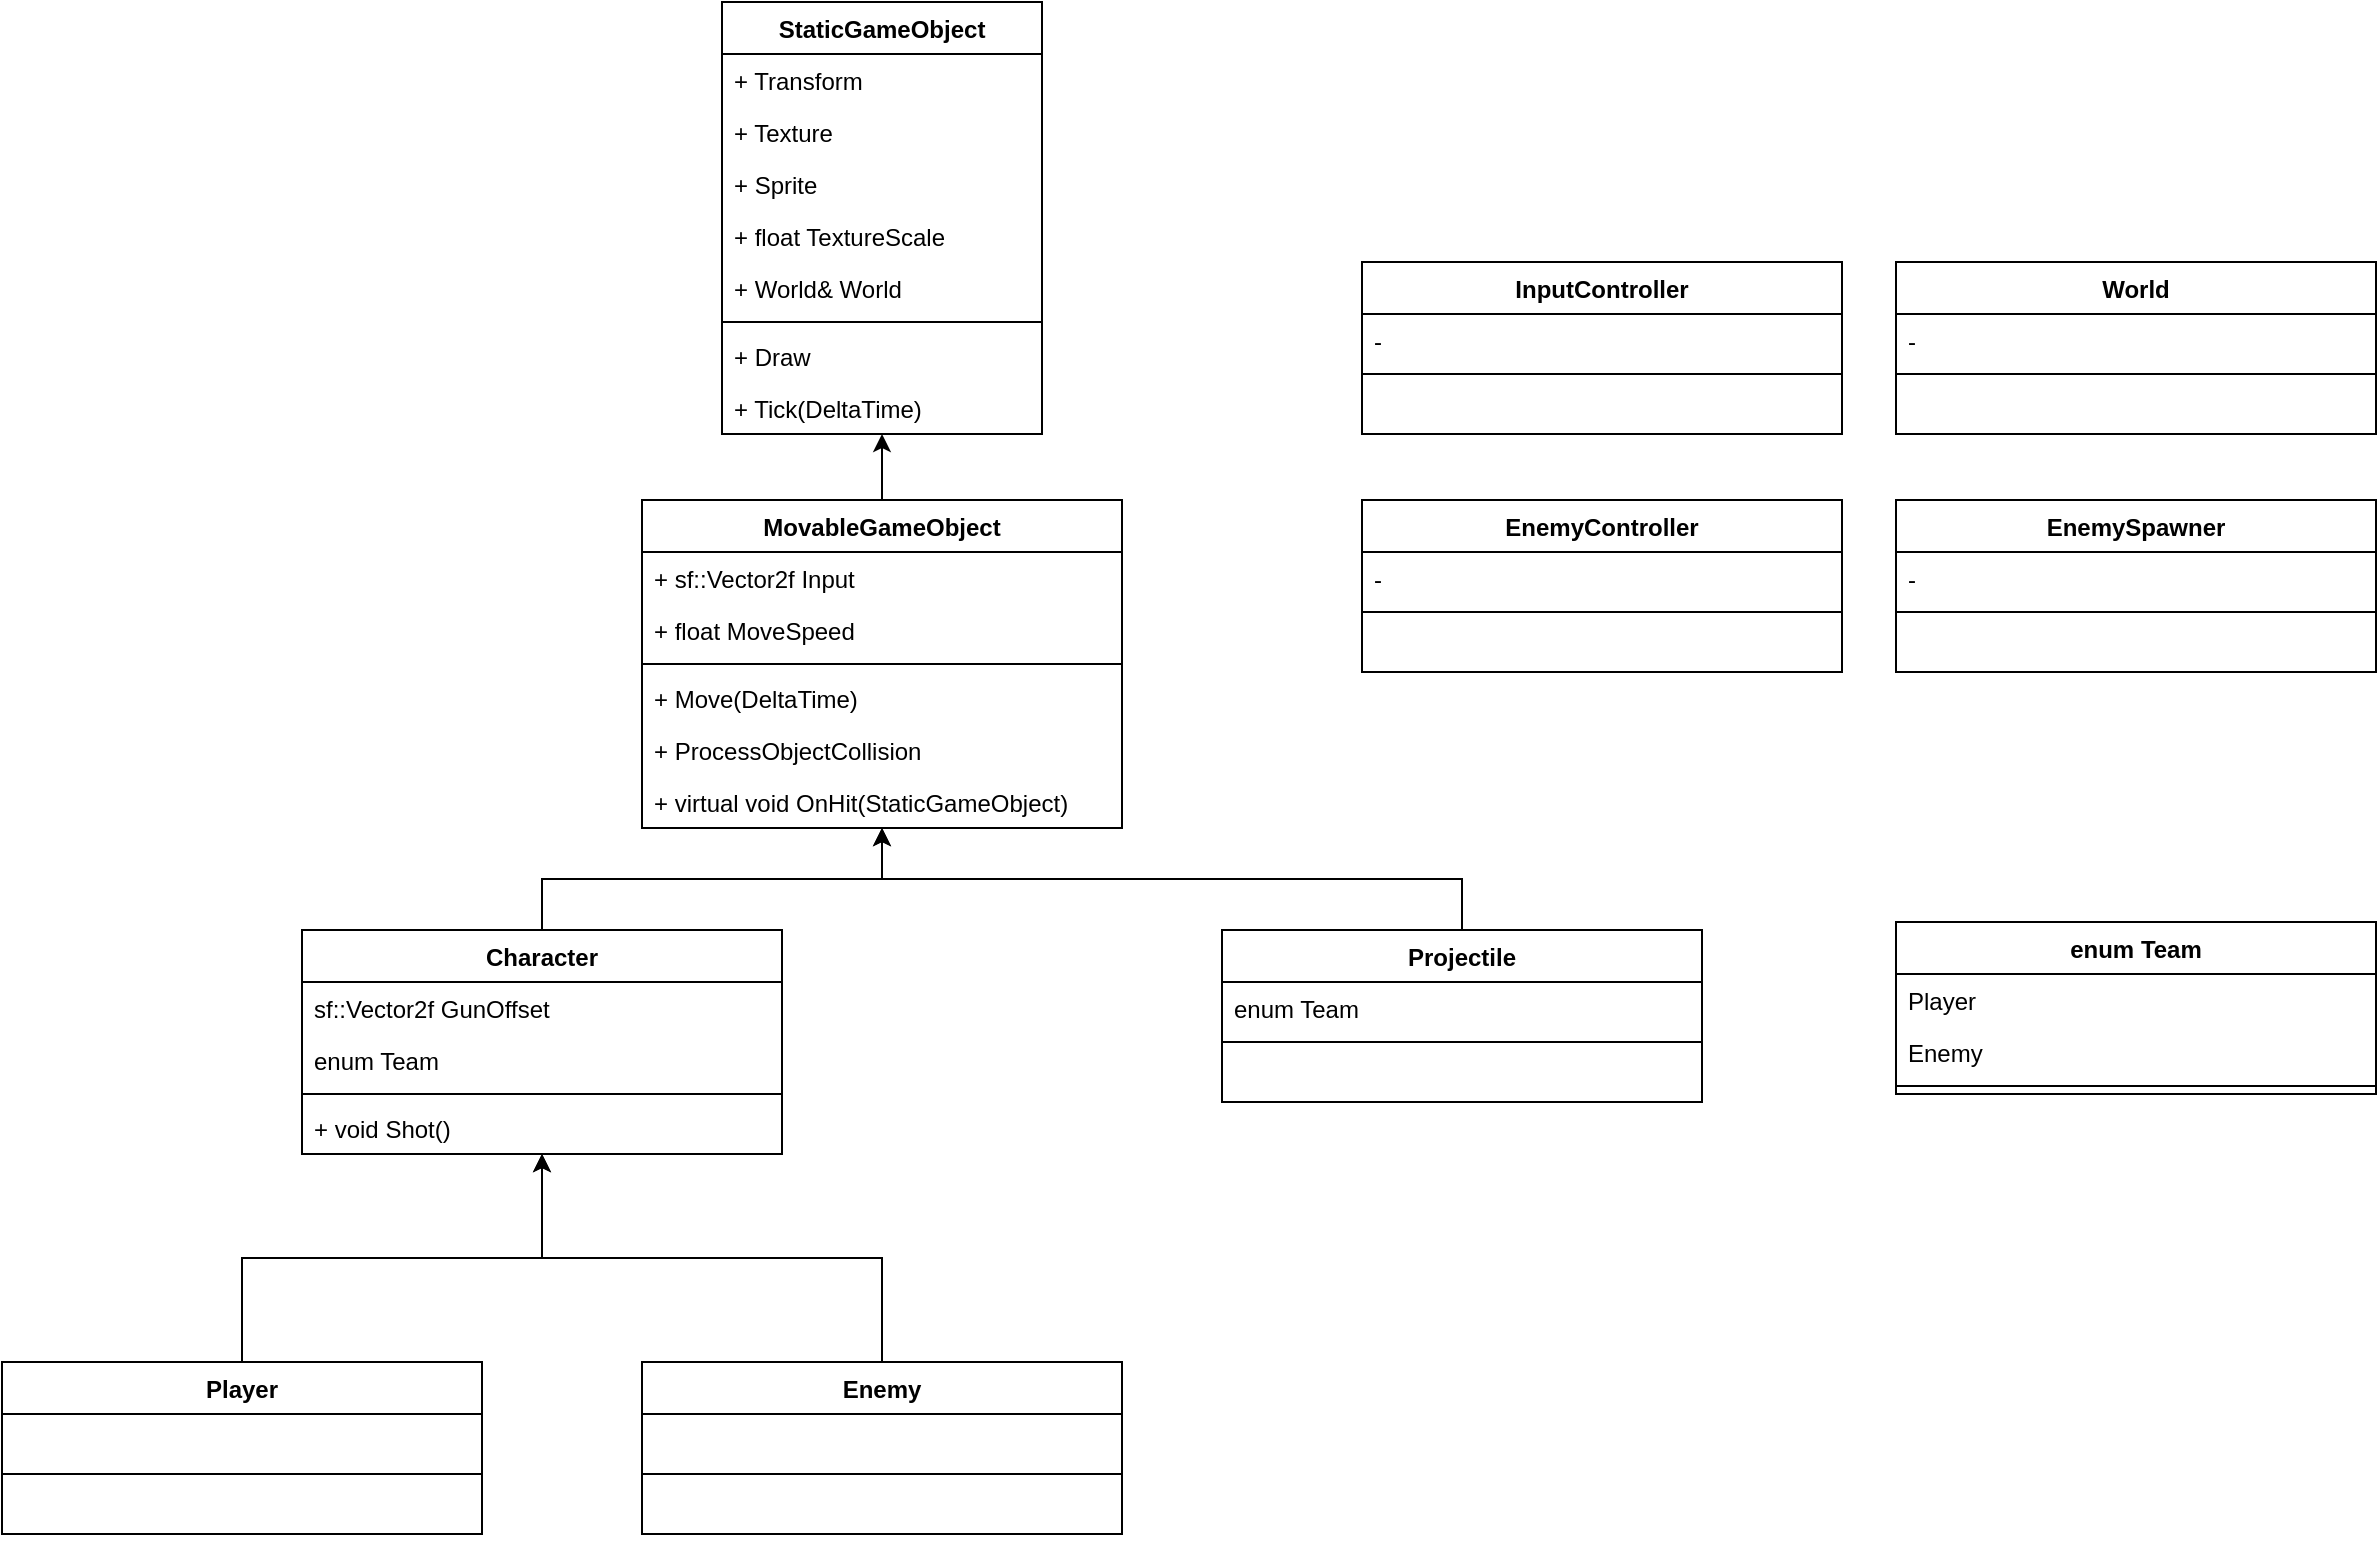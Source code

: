 <mxfile version="20.2.5" type="device"><diagram id="jsfJAUQ5mF4hlYMZFJCF" name="Страница 1"><mxGraphModel dx="2249" dy="832" grid="1" gridSize="10" guides="1" tooltips="1" connect="1" arrows="1" fold="1" page="1" pageScale="1" pageWidth="827" pageHeight="1169" math="0" shadow="0"><root><mxCell id="0"/><mxCell id="1" parent="0"/><mxCell id="xPgrrY9uWusGiTQFpaRA-1" value="StaticGameObject" style="swimlane;fontStyle=1;align=center;verticalAlign=top;childLayout=stackLayout;horizontal=1;startSize=26;horizontalStack=0;resizeParent=1;resizeParentMax=0;resizeLast=0;collapsible=1;marginBottom=0;" vertex="1" parent="1"><mxGeometry x="240" y="120" width="160" height="216" as="geometry"/></mxCell><mxCell id="xPgrrY9uWusGiTQFpaRA-2" value="+ Transform" style="text;strokeColor=none;fillColor=none;align=left;verticalAlign=top;spacingLeft=4;spacingRight=4;overflow=hidden;rotatable=0;points=[[0,0.5],[1,0.5]];portConstraint=eastwest;" vertex="1" parent="xPgrrY9uWusGiTQFpaRA-1"><mxGeometry y="26" width="160" height="26" as="geometry"/></mxCell><mxCell id="xPgrrY9uWusGiTQFpaRA-5" value="+ Texture" style="text;strokeColor=none;fillColor=none;align=left;verticalAlign=top;spacingLeft=4;spacingRight=4;overflow=hidden;rotatable=0;points=[[0,0.5],[1,0.5]];portConstraint=eastwest;" vertex="1" parent="xPgrrY9uWusGiTQFpaRA-1"><mxGeometry y="52" width="160" height="26" as="geometry"/></mxCell><mxCell id="xPgrrY9uWusGiTQFpaRA-6" value="+ Sprite" style="text;strokeColor=none;fillColor=none;align=left;verticalAlign=top;spacingLeft=4;spacingRight=4;overflow=hidden;rotatable=0;points=[[0,0.5],[1,0.5]];portConstraint=eastwest;" vertex="1" parent="xPgrrY9uWusGiTQFpaRA-1"><mxGeometry y="78" width="160" height="26" as="geometry"/></mxCell><mxCell id="xPgrrY9uWusGiTQFpaRA-7" value="+ float TextureScale" style="text;strokeColor=none;fillColor=none;align=left;verticalAlign=top;spacingLeft=4;spacingRight=4;overflow=hidden;rotatable=0;points=[[0,0.5],[1,0.5]];portConstraint=eastwest;" vertex="1" parent="xPgrrY9uWusGiTQFpaRA-1"><mxGeometry y="104" width="160" height="26" as="geometry"/></mxCell><mxCell id="xPgrrY9uWusGiTQFpaRA-9" value="+ World&amp; World" style="text;strokeColor=none;fillColor=none;align=left;verticalAlign=top;spacingLeft=4;spacingRight=4;overflow=hidden;rotatable=0;points=[[0,0.5],[1,0.5]];portConstraint=eastwest;" vertex="1" parent="xPgrrY9uWusGiTQFpaRA-1"><mxGeometry y="130" width="160" height="26" as="geometry"/></mxCell><mxCell id="xPgrrY9uWusGiTQFpaRA-3" value="" style="line;strokeWidth=1;fillColor=none;align=left;verticalAlign=middle;spacingTop=-1;spacingLeft=3;spacingRight=3;rotatable=0;labelPosition=right;points=[];portConstraint=eastwest;" vertex="1" parent="xPgrrY9uWusGiTQFpaRA-1"><mxGeometry y="156" width="160" height="8" as="geometry"/></mxCell><mxCell id="xPgrrY9uWusGiTQFpaRA-4" value="+ Draw" style="text;strokeColor=none;fillColor=none;align=left;verticalAlign=top;spacingLeft=4;spacingRight=4;overflow=hidden;rotatable=0;points=[[0,0.5],[1,0.5]];portConstraint=eastwest;" vertex="1" parent="xPgrrY9uWusGiTQFpaRA-1"><mxGeometry y="164" width="160" height="26" as="geometry"/></mxCell><mxCell id="xPgrrY9uWusGiTQFpaRA-8" value="+ Tick(DeltaTime)" style="text;strokeColor=none;fillColor=none;align=left;verticalAlign=top;spacingLeft=4;spacingRight=4;overflow=hidden;rotatable=0;points=[[0,0.5],[1,0.5]];portConstraint=eastwest;" vertex="1" parent="xPgrrY9uWusGiTQFpaRA-1"><mxGeometry y="190" width="160" height="26" as="geometry"/></mxCell><mxCell id="xPgrrY9uWusGiTQFpaRA-22" style="edgeStyle=orthogonalEdgeStyle;rounded=0;orthogonalLoop=1;jettySize=auto;html=1;exitX=0.5;exitY=0;exitDx=0;exitDy=0;" edge="1" parent="1" source="xPgrrY9uWusGiTQFpaRA-10" target="xPgrrY9uWusGiTQFpaRA-1"><mxGeometry relative="1" as="geometry"/></mxCell><mxCell id="xPgrrY9uWusGiTQFpaRA-10" value="MovableGameObject" style="swimlane;fontStyle=1;align=center;verticalAlign=top;childLayout=stackLayout;horizontal=1;startSize=26;horizontalStack=0;resizeParent=1;resizeParentMax=0;resizeLast=0;collapsible=1;marginBottom=0;" vertex="1" parent="1"><mxGeometry x="200" y="369" width="240" height="164" as="geometry"/></mxCell><mxCell id="xPgrrY9uWusGiTQFpaRA-13" value="+ sf::Vector2f Input" style="text;strokeColor=none;fillColor=none;align=left;verticalAlign=top;spacingLeft=4;spacingRight=4;overflow=hidden;rotatable=0;points=[[0,0.5],[1,0.5]];portConstraint=eastwest;" vertex="1" parent="xPgrrY9uWusGiTQFpaRA-10"><mxGeometry y="26" width="240" height="26" as="geometry"/></mxCell><mxCell id="xPgrrY9uWusGiTQFpaRA-14" value="+ float MoveSpeed" style="text;strokeColor=none;fillColor=none;align=left;verticalAlign=top;spacingLeft=4;spacingRight=4;overflow=hidden;rotatable=0;points=[[0,0.5],[1,0.5]];portConstraint=eastwest;" vertex="1" parent="xPgrrY9uWusGiTQFpaRA-10"><mxGeometry y="52" width="240" height="26" as="geometry"/></mxCell><mxCell id="xPgrrY9uWusGiTQFpaRA-16" value="" style="line;strokeWidth=1;fillColor=none;align=left;verticalAlign=middle;spacingTop=-1;spacingLeft=3;spacingRight=3;rotatable=0;labelPosition=right;points=[];portConstraint=eastwest;" vertex="1" parent="xPgrrY9uWusGiTQFpaRA-10"><mxGeometry y="78" width="240" height="8" as="geometry"/></mxCell><mxCell id="xPgrrY9uWusGiTQFpaRA-19" value="+ Move(DeltaTime)" style="text;strokeColor=none;fillColor=none;align=left;verticalAlign=top;spacingLeft=4;spacingRight=4;overflow=hidden;rotatable=0;points=[[0,0.5],[1,0.5]];portConstraint=eastwest;" vertex="1" parent="xPgrrY9uWusGiTQFpaRA-10"><mxGeometry y="86" width="240" height="26" as="geometry"/></mxCell><mxCell id="xPgrrY9uWusGiTQFpaRA-20" value="+ ProcessObjectCollision" style="text;strokeColor=none;fillColor=none;align=left;verticalAlign=top;spacingLeft=4;spacingRight=4;overflow=hidden;rotatable=0;points=[[0,0.5],[1,0.5]];portConstraint=eastwest;" vertex="1" parent="xPgrrY9uWusGiTQFpaRA-10"><mxGeometry y="112" width="240" height="26" as="geometry"/></mxCell><mxCell id="xPgrrY9uWusGiTQFpaRA-21" value="+ virtual void OnHit(StaticGameObject)" style="text;strokeColor=none;fillColor=none;align=left;verticalAlign=top;spacingLeft=4;spacingRight=4;overflow=hidden;rotatable=0;points=[[0,0.5],[1,0.5]];portConstraint=eastwest;" vertex="1" parent="xPgrrY9uWusGiTQFpaRA-10"><mxGeometry y="138" width="240" height="26" as="geometry"/></mxCell><mxCell id="xPgrrY9uWusGiTQFpaRA-30" style="edgeStyle=orthogonalEdgeStyle;rounded=0;orthogonalLoop=1;jettySize=auto;html=1;exitX=0.5;exitY=0;exitDx=0;exitDy=0;" edge="1" parent="1" source="xPgrrY9uWusGiTQFpaRA-23" target="xPgrrY9uWusGiTQFpaRA-41"><mxGeometry relative="1" as="geometry"/></mxCell><mxCell id="xPgrrY9uWusGiTQFpaRA-23" value="Player" style="swimlane;fontStyle=1;align=center;verticalAlign=top;childLayout=stackLayout;horizontal=1;startSize=26;horizontalStack=0;resizeParent=1;resizeParentMax=0;resizeLast=0;collapsible=1;marginBottom=0;" vertex="1" parent="1"><mxGeometry x="-120" y="800" width="240" height="86" as="geometry"/></mxCell><mxCell id="xPgrrY9uWusGiTQFpaRA-25" value=" " style="text;strokeColor=none;fillColor=none;align=left;verticalAlign=top;spacingLeft=4;spacingRight=4;overflow=hidden;rotatable=0;points=[[0,0.5],[1,0.5]];portConstraint=eastwest;" vertex="1" parent="xPgrrY9uWusGiTQFpaRA-23"><mxGeometry y="26" width="240" height="26" as="geometry"/></mxCell><mxCell id="xPgrrY9uWusGiTQFpaRA-26" value="" style="line;strokeWidth=1;fillColor=none;align=left;verticalAlign=middle;spacingTop=-1;spacingLeft=3;spacingRight=3;rotatable=0;labelPosition=right;points=[];portConstraint=eastwest;" vertex="1" parent="xPgrrY9uWusGiTQFpaRA-23"><mxGeometry y="52" width="240" height="8" as="geometry"/></mxCell><mxCell id="xPgrrY9uWusGiTQFpaRA-27" value=" " style="text;strokeColor=none;fillColor=none;align=left;verticalAlign=top;spacingLeft=4;spacingRight=4;overflow=hidden;rotatable=0;points=[[0,0.5],[1,0.5]];portConstraint=eastwest;" vertex="1" parent="xPgrrY9uWusGiTQFpaRA-23"><mxGeometry y="60" width="240" height="26" as="geometry"/></mxCell><mxCell id="xPgrrY9uWusGiTQFpaRA-35" style="edgeStyle=orthogonalEdgeStyle;rounded=0;orthogonalLoop=1;jettySize=auto;html=1;exitX=0.5;exitY=0;exitDx=0;exitDy=0;" edge="1" parent="1" source="xPgrrY9uWusGiTQFpaRA-31" target="xPgrrY9uWusGiTQFpaRA-41"><mxGeometry relative="1" as="geometry"/></mxCell><mxCell id="xPgrrY9uWusGiTQFpaRA-31" value="Enemy" style="swimlane;fontStyle=1;align=center;verticalAlign=top;childLayout=stackLayout;horizontal=1;startSize=26;horizontalStack=0;resizeParent=1;resizeParentMax=0;resizeLast=0;collapsible=1;marginBottom=0;" vertex="1" parent="1"><mxGeometry x="200" y="800" width="240" height="86" as="geometry"/></mxCell><mxCell id="xPgrrY9uWusGiTQFpaRA-32" value=" " style="text;strokeColor=none;fillColor=none;align=left;verticalAlign=top;spacingLeft=4;spacingRight=4;overflow=hidden;rotatable=0;points=[[0,0.5],[1,0.5]];portConstraint=eastwest;" vertex="1" parent="xPgrrY9uWusGiTQFpaRA-31"><mxGeometry y="26" width="240" height="26" as="geometry"/></mxCell><mxCell id="xPgrrY9uWusGiTQFpaRA-33" value="" style="line;strokeWidth=1;fillColor=none;align=left;verticalAlign=middle;spacingTop=-1;spacingLeft=3;spacingRight=3;rotatable=0;labelPosition=right;points=[];portConstraint=eastwest;" vertex="1" parent="xPgrrY9uWusGiTQFpaRA-31"><mxGeometry y="52" width="240" height="8" as="geometry"/></mxCell><mxCell id="xPgrrY9uWusGiTQFpaRA-34" value=" " style="text;strokeColor=none;fillColor=none;align=left;verticalAlign=top;spacingLeft=4;spacingRight=4;overflow=hidden;rotatable=0;points=[[0,0.5],[1,0.5]];portConstraint=eastwest;" vertex="1" parent="xPgrrY9uWusGiTQFpaRA-31"><mxGeometry y="60" width="240" height="26" as="geometry"/></mxCell><mxCell id="xPgrrY9uWusGiTQFpaRA-40" style="edgeStyle=orthogonalEdgeStyle;rounded=0;orthogonalLoop=1;jettySize=auto;html=1;exitX=0.5;exitY=0;exitDx=0;exitDy=0;" edge="1" parent="1" source="xPgrrY9uWusGiTQFpaRA-36" target="xPgrrY9uWusGiTQFpaRA-10"><mxGeometry relative="1" as="geometry"><mxPoint x="460" y="550" as="targetPoint"/></mxGeometry></mxCell><mxCell id="xPgrrY9uWusGiTQFpaRA-36" value="Projectile" style="swimlane;fontStyle=1;align=center;verticalAlign=top;childLayout=stackLayout;horizontal=1;startSize=26;horizontalStack=0;resizeParent=1;resizeParentMax=0;resizeLast=0;collapsible=1;marginBottom=0;" vertex="1" parent="1"><mxGeometry x="490" y="584" width="240" height="86" as="geometry"/></mxCell><mxCell id="xPgrrY9uWusGiTQFpaRA-37" value="enum Team" style="text;strokeColor=none;fillColor=none;align=left;verticalAlign=top;spacingLeft=4;spacingRight=4;overflow=hidden;rotatable=0;points=[[0,0.5],[1,0.5]];portConstraint=eastwest;" vertex="1" parent="xPgrrY9uWusGiTQFpaRA-36"><mxGeometry y="26" width="240" height="26" as="geometry"/></mxCell><mxCell id="xPgrrY9uWusGiTQFpaRA-38" value="" style="line;strokeWidth=1;fillColor=none;align=left;verticalAlign=middle;spacingTop=-1;spacingLeft=3;spacingRight=3;rotatable=0;labelPosition=right;points=[];portConstraint=eastwest;" vertex="1" parent="xPgrrY9uWusGiTQFpaRA-36"><mxGeometry y="52" width="240" height="8" as="geometry"/></mxCell><mxCell id="xPgrrY9uWusGiTQFpaRA-39" value=" " style="text;strokeColor=none;fillColor=none;align=left;verticalAlign=top;spacingLeft=4;spacingRight=4;overflow=hidden;rotatable=0;points=[[0,0.5],[1,0.5]];portConstraint=eastwest;" vertex="1" parent="xPgrrY9uWusGiTQFpaRA-36"><mxGeometry y="60" width="240" height="26" as="geometry"/></mxCell><mxCell id="xPgrrY9uWusGiTQFpaRA-45" style="edgeStyle=orthogonalEdgeStyle;rounded=0;orthogonalLoop=1;jettySize=auto;html=1;exitX=0.5;exitY=0;exitDx=0;exitDy=0;" edge="1" parent="1" source="xPgrrY9uWusGiTQFpaRA-41" target="xPgrrY9uWusGiTQFpaRA-10"><mxGeometry relative="1" as="geometry"/></mxCell><mxCell id="xPgrrY9uWusGiTQFpaRA-41" value="Character" style="swimlane;fontStyle=1;align=center;verticalAlign=top;childLayout=stackLayout;horizontal=1;startSize=26;horizontalStack=0;resizeParent=1;resizeParentMax=0;resizeLast=0;collapsible=1;marginBottom=0;" vertex="1" parent="1"><mxGeometry x="30" y="584" width="240" height="112" as="geometry"/></mxCell><mxCell id="xPgrrY9uWusGiTQFpaRA-42" value="sf::Vector2f GunOffset " style="text;strokeColor=none;fillColor=none;align=left;verticalAlign=top;spacingLeft=4;spacingRight=4;overflow=hidden;rotatable=0;points=[[0,0.5],[1,0.5]];portConstraint=eastwest;" vertex="1" parent="xPgrrY9uWusGiTQFpaRA-41"><mxGeometry y="26" width="240" height="26" as="geometry"/></mxCell><mxCell id="xPgrrY9uWusGiTQFpaRA-52" value="enum Team" style="text;strokeColor=none;fillColor=none;align=left;verticalAlign=top;spacingLeft=4;spacingRight=4;overflow=hidden;rotatable=0;points=[[0,0.5],[1,0.5]];portConstraint=eastwest;" vertex="1" parent="xPgrrY9uWusGiTQFpaRA-41"><mxGeometry y="52" width="240" height="26" as="geometry"/></mxCell><mxCell id="xPgrrY9uWusGiTQFpaRA-43" value="" style="line;strokeWidth=1;fillColor=none;align=left;verticalAlign=middle;spacingTop=-1;spacingLeft=3;spacingRight=3;rotatable=0;labelPosition=right;points=[];portConstraint=eastwest;" vertex="1" parent="xPgrrY9uWusGiTQFpaRA-41"><mxGeometry y="78" width="240" height="8" as="geometry"/></mxCell><mxCell id="xPgrrY9uWusGiTQFpaRA-44" value="+ void Shot() " style="text;strokeColor=none;fillColor=none;align=left;verticalAlign=top;spacingLeft=4;spacingRight=4;overflow=hidden;rotatable=0;points=[[0,0.5],[1,0.5]];portConstraint=eastwest;" vertex="1" parent="xPgrrY9uWusGiTQFpaRA-41"><mxGeometry y="86" width="240" height="26" as="geometry"/></mxCell><mxCell id="xPgrrY9uWusGiTQFpaRA-47" value="enum Team" style="swimlane;fontStyle=1;align=center;verticalAlign=top;childLayout=stackLayout;horizontal=1;startSize=26;horizontalStack=0;resizeParent=1;resizeParentMax=0;resizeLast=0;collapsible=1;marginBottom=0;" vertex="1" parent="1"><mxGeometry x="827" y="580" width="240" height="86" as="geometry"/></mxCell><mxCell id="xPgrrY9uWusGiTQFpaRA-48" value="Player " style="text;strokeColor=none;fillColor=none;align=left;verticalAlign=top;spacingLeft=4;spacingRight=4;overflow=hidden;rotatable=0;points=[[0,0.5],[1,0.5]];portConstraint=eastwest;" vertex="1" parent="xPgrrY9uWusGiTQFpaRA-47"><mxGeometry y="26" width="240" height="26" as="geometry"/></mxCell><mxCell id="xPgrrY9uWusGiTQFpaRA-51" value="Enemy" style="text;strokeColor=none;fillColor=none;align=left;verticalAlign=top;spacingLeft=4;spacingRight=4;overflow=hidden;rotatable=0;points=[[0,0.5],[1,0.5]];portConstraint=eastwest;" vertex="1" parent="xPgrrY9uWusGiTQFpaRA-47"><mxGeometry y="52" width="240" height="26" as="geometry"/></mxCell><mxCell id="xPgrrY9uWusGiTQFpaRA-49" value="" style="line;strokeWidth=1;fillColor=none;align=left;verticalAlign=middle;spacingTop=-1;spacingLeft=3;spacingRight=3;rotatable=0;labelPosition=right;points=[];portConstraint=eastwest;" vertex="1" parent="xPgrrY9uWusGiTQFpaRA-47"><mxGeometry y="78" width="240" height="8" as="geometry"/></mxCell><mxCell id="xPgrrY9uWusGiTQFpaRA-58" value="World" style="swimlane;fontStyle=1;align=center;verticalAlign=top;childLayout=stackLayout;horizontal=1;startSize=26;horizontalStack=0;resizeParent=1;resizeParentMax=0;resizeLast=0;collapsible=1;marginBottom=0;" vertex="1" parent="1"><mxGeometry x="827" y="250" width="240" height="86" as="geometry"/></mxCell><mxCell id="xPgrrY9uWusGiTQFpaRA-59" value="-" style="text;strokeColor=none;fillColor=none;align=left;verticalAlign=top;spacingLeft=4;spacingRight=4;overflow=hidden;rotatable=0;points=[[0,0.5],[1,0.5]];portConstraint=eastwest;" vertex="1" parent="xPgrrY9uWusGiTQFpaRA-58"><mxGeometry y="26" width="240" height="26" as="geometry"/></mxCell><mxCell id="xPgrrY9uWusGiTQFpaRA-60" value="" style="line;strokeWidth=1;fillColor=none;align=left;verticalAlign=middle;spacingTop=-1;spacingLeft=3;spacingRight=3;rotatable=0;labelPosition=right;points=[];portConstraint=eastwest;" vertex="1" parent="xPgrrY9uWusGiTQFpaRA-58"><mxGeometry y="52" width="240" height="8" as="geometry"/></mxCell><mxCell id="xPgrrY9uWusGiTQFpaRA-61" value=" " style="text;strokeColor=none;fillColor=none;align=left;verticalAlign=top;spacingLeft=4;spacingRight=4;overflow=hidden;rotatable=0;points=[[0,0.5],[1,0.5]];portConstraint=eastwest;" vertex="1" parent="xPgrrY9uWusGiTQFpaRA-58"><mxGeometry y="60" width="240" height="26" as="geometry"/></mxCell><mxCell id="xPgrrY9uWusGiTQFpaRA-62" value="InputController" style="swimlane;fontStyle=1;align=center;verticalAlign=top;childLayout=stackLayout;horizontal=1;startSize=26;horizontalStack=0;resizeParent=1;resizeParentMax=0;resizeLast=0;collapsible=1;marginBottom=0;" vertex="1" parent="1"><mxGeometry x="560" y="250" width="240" height="86" as="geometry"/></mxCell><mxCell id="xPgrrY9uWusGiTQFpaRA-63" value="-" style="text;strokeColor=none;fillColor=none;align=left;verticalAlign=top;spacingLeft=4;spacingRight=4;overflow=hidden;rotatable=0;points=[[0,0.5],[1,0.5]];portConstraint=eastwest;" vertex="1" parent="xPgrrY9uWusGiTQFpaRA-62"><mxGeometry y="26" width="240" height="26" as="geometry"/></mxCell><mxCell id="xPgrrY9uWusGiTQFpaRA-64" value="" style="line;strokeWidth=1;fillColor=none;align=left;verticalAlign=middle;spacingTop=-1;spacingLeft=3;spacingRight=3;rotatable=0;labelPosition=right;points=[];portConstraint=eastwest;" vertex="1" parent="xPgrrY9uWusGiTQFpaRA-62"><mxGeometry y="52" width="240" height="8" as="geometry"/></mxCell><mxCell id="xPgrrY9uWusGiTQFpaRA-65" value=" " style="text;strokeColor=none;fillColor=none;align=left;verticalAlign=top;spacingLeft=4;spacingRight=4;overflow=hidden;rotatable=0;points=[[0,0.5],[1,0.5]];portConstraint=eastwest;" vertex="1" parent="xPgrrY9uWusGiTQFpaRA-62"><mxGeometry y="60" width="240" height="26" as="geometry"/></mxCell><mxCell id="xPgrrY9uWusGiTQFpaRA-66" value="EnemyController" style="swimlane;fontStyle=1;align=center;verticalAlign=top;childLayout=stackLayout;horizontal=1;startSize=26;horizontalStack=0;resizeParent=1;resizeParentMax=0;resizeLast=0;collapsible=1;marginBottom=0;" vertex="1" parent="1"><mxGeometry x="560" y="369" width="240" height="86" as="geometry"/></mxCell><mxCell id="xPgrrY9uWusGiTQFpaRA-67" value="-" style="text;strokeColor=none;fillColor=none;align=left;verticalAlign=top;spacingLeft=4;spacingRight=4;overflow=hidden;rotatable=0;points=[[0,0.5],[1,0.5]];portConstraint=eastwest;" vertex="1" parent="xPgrrY9uWusGiTQFpaRA-66"><mxGeometry y="26" width="240" height="26" as="geometry"/></mxCell><mxCell id="xPgrrY9uWusGiTQFpaRA-68" value="" style="line;strokeWidth=1;fillColor=none;align=left;verticalAlign=middle;spacingTop=-1;spacingLeft=3;spacingRight=3;rotatable=0;labelPosition=right;points=[];portConstraint=eastwest;" vertex="1" parent="xPgrrY9uWusGiTQFpaRA-66"><mxGeometry y="52" width="240" height="8" as="geometry"/></mxCell><mxCell id="xPgrrY9uWusGiTQFpaRA-69" value=" " style="text;strokeColor=none;fillColor=none;align=left;verticalAlign=top;spacingLeft=4;spacingRight=4;overflow=hidden;rotatable=0;points=[[0,0.5],[1,0.5]];portConstraint=eastwest;" vertex="1" parent="xPgrrY9uWusGiTQFpaRA-66"><mxGeometry y="60" width="240" height="26" as="geometry"/></mxCell><mxCell id="xPgrrY9uWusGiTQFpaRA-70" value="EnemySpawner" style="swimlane;fontStyle=1;align=center;verticalAlign=top;childLayout=stackLayout;horizontal=1;startSize=26;horizontalStack=0;resizeParent=1;resizeParentMax=0;resizeLast=0;collapsible=1;marginBottom=0;" vertex="1" parent="1"><mxGeometry x="827" y="369" width="240" height="86" as="geometry"/></mxCell><mxCell id="xPgrrY9uWusGiTQFpaRA-71" value="-" style="text;strokeColor=none;fillColor=none;align=left;verticalAlign=top;spacingLeft=4;spacingRight=4;overflow=hidden;rotatable=0;points=[[0,0.5],[1,0.5]];portConstraint=eastwest;" vertex="1" parent="xPgrrY9uWusGiTQFpaRA-70"><mxGeometry y="26" width="240" height="26" as="geometry"/></mxCell><mxCell id="xPgrrY9uWusGiTQFpaRA-72" value="" style="line;strokeWidth=1;fillColor=none;align=left;verticalAlign=middle;spacingTop=-1;spacingLeft=3;spacingRight=3;rotatable=0;labelPosition=right;points=[];portConstraint=eastwest;" vertex="1" parent="xPgrrY9uWusGiTQFpaRA-70"><mxGeometry y="52" width="240" height="8" as="geometry"/></mxCell><mxCell id="xPgrrY9uWusGiTQFpaRA-73" value=" " style="text;strokeColor=none;fillColor=none;align=left;verticalAlign=top;spacingLeft=4;spacingRight=4;overflow=hidden;rotatable=0;points=[[0,0.5],[1,0.5]];portConstraint=eastwest;" vertex="1" parent="xPgrrY9uWusGiTQFpaRA-70"><mxGeometry y="60" width="240" height="26" as="geometry"/></mxCell></root></mxGraphModel></diagram></mxfile>